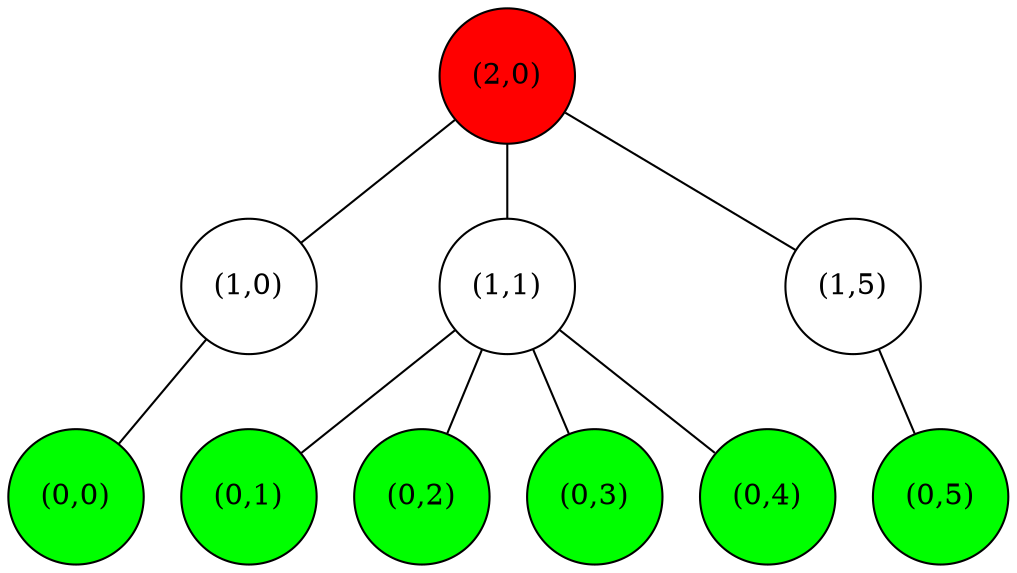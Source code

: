 graph
{
	node [style=filled, fillcolor=white, shape=circle, label=""];

	n20 -- n10;
	n20 -- n11;
	n20 -- n15;
	n10 -- n00;
	n11 -- n01;
	n11 -- n02;
	n11 -- n03;
	n11 -- n04;
	n15 -- n05;

	n00 [label="(0,0)", fillcolor=green];
	n01 [label="(0,1)", fillcolor=green];
	n02 [label="(0,2)", fillcolor=green];
	n03 [label="(0,3)", fillcolor=green];
	n04 [label="(0,4)", fillcolor=green];
	n05 [label="(0,5)", fillcolor=green];
	n10 [label="(1,0)"];
	n11 [label="(1,1)"];
	n15 [label="(1,5)"];
	n20 [label="(2,0)", fillcolor=red];
}